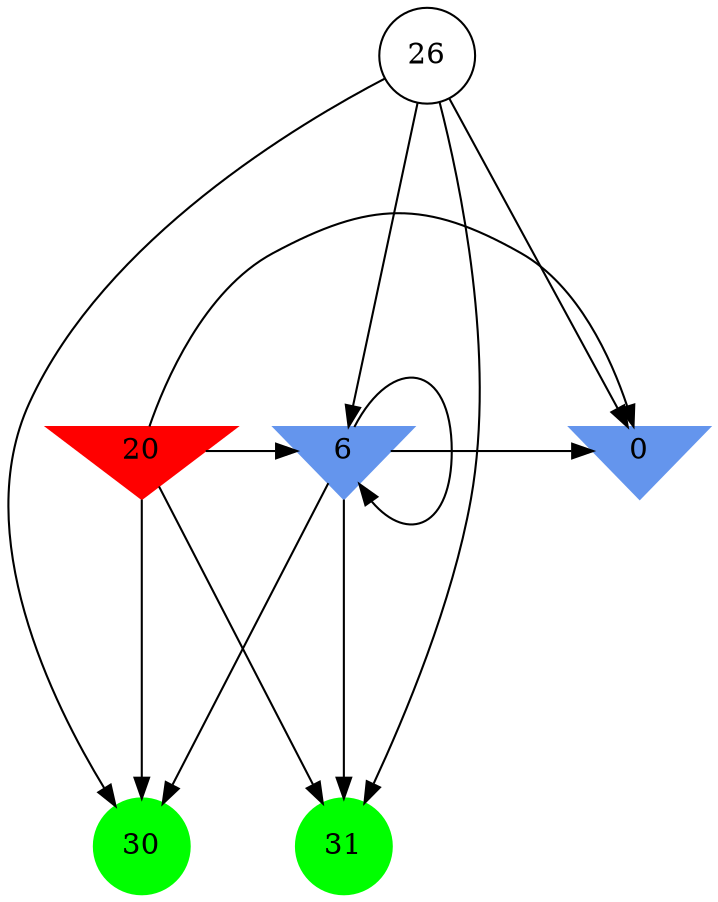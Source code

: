 digraph brain {
	ranksep=2.0;
	0 [shape=invtriangle,style=filled,color=cornflowerblue];
	6 [shape=invtriangle,style=filled,color=cornflowerblue];
	20 [shape=invtriangle,style=filled,color=red];
	26 [shape=circle,color=black];
	30 [shape=circle,style=filled,color=green];
	31 [shape=circle,style=filled,color=green];
	6	->	6;
	6	->	0;
	6	->	30;
	6	->	31;
	20	->	6;
	20	->	0;
	20	->	30;
	20	->	31;
	26	->	6;
	26	->	0;
	26	->	30;
	26	->	31;
	{ rank=same; 0; 6; 20; }
	{ rank=same; 26; }
	{ rank=same; 30; 31; }
}
